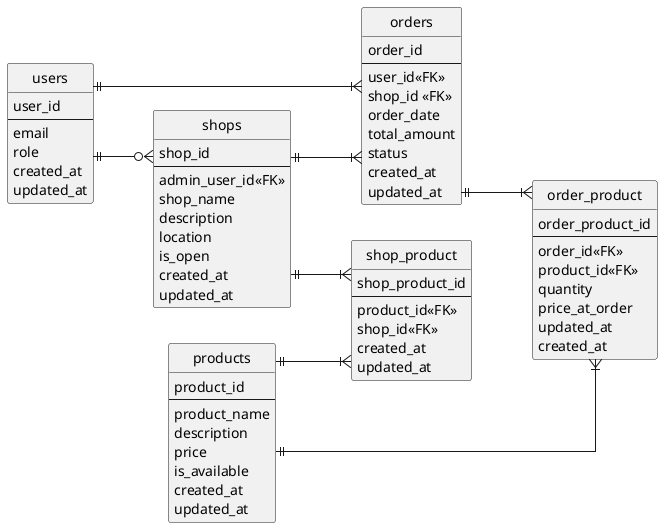 @startuml mobileorder
' hide the spot
hide circle

' avoid problems with angled crows feet
skinparam linetype ortho
left to right direction

entity "users" as users {
  user_id
  --
  email
  role
  created_at
  updated_at
}

entity "orders" as orders {
  order_id
  --
  user_id<<FK>>
  shop_id <<FK>>
  order_date
  total_amount
  status
  created_at
  updated_at
}

entity "order_product" as order_product {
  order_product_id
  --
  order_id<<FK>>
  product_id<<FK>>
  quantity
  price_at_order
  updated_at
  created_at
}

entity "products" as products {
  product_id
  --
  product_name
  description
  price
  is_available
  created_at
  updated_at
}

entity "shop_product" as shop_product {
  shop_product_id
  --
  product_id<<FK>>
  shop_id<<FK>>
  created_at
  updated_at
}

entity "shops" as shops {
  shop_id
  --
  admin_user_id<<FK>>
  shop_name
  description
  location
  is_open
  created_at
  updated_at
}

users ||--o{ shops
users ||--|{ orders
orders ||--|{ order_product
products ||--|{ order_product
products ||--|{ shop_product
shops ||--|{ shop_product
shops ||--|{ orders
@enduml
